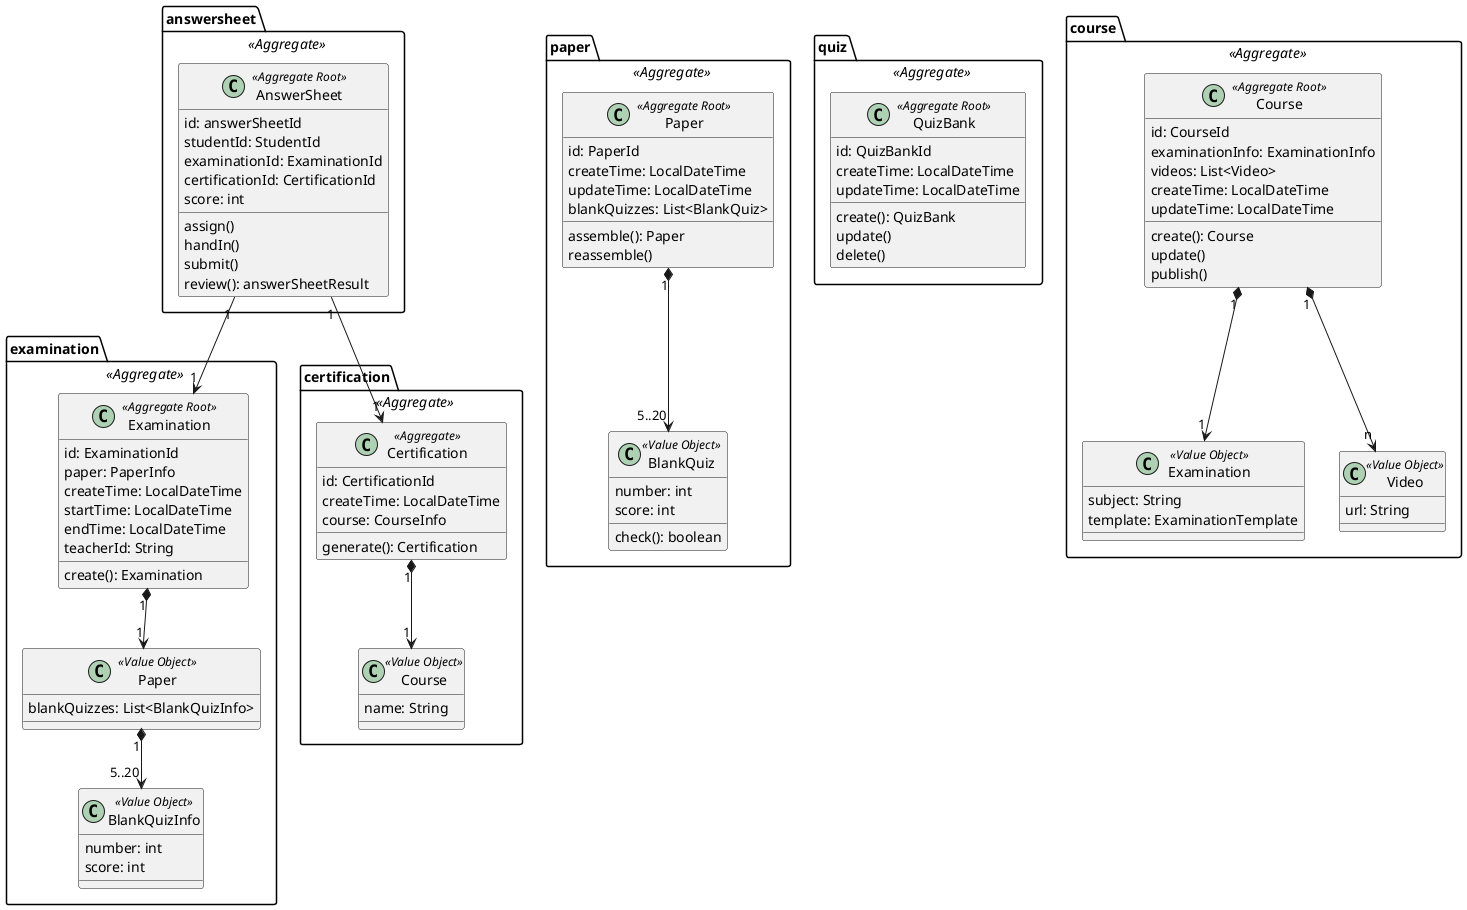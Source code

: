 @startuml
package examination <<Aggregate>> {
    class Examination <<Aggregate Root>> {
        id: ExaminationId
        paper: PaperInfo
        createTime: LocalDateTime
        startTime: LocalDateTime
        endTime: LocalDateTime
        teacherId: String

        create(): Examination
    }

    Examination "1" *--> "1" PaperInfo
    class "Paper" as PaperInfo <<Value Object>> {
        blankQuizzes: List<BlankQuizInfo>
    }

    PaperInfo "1" *--> "5..20" BlankQuizInfo
    class BlankQuizInfo <<Value Object>> {
        number: int
        score: int
    }
}

package paper <<Aggregate>> {
    class Paper <<Aggregate Root>> {
        id: PaperId
        createTime: LocalDateTime
        updateTime: LocalDateTime
        blankQuizzes: List<BlankQuiz>
        assemble(): Paper
        reassemble()
    }

    Paper "1" *--> "5..20" BlankQuiz
    class BlankQuiz <<Value Object>> {
        number: int
        score: int
        check(): boolean
    }
}

package answersheet <<Aggregate>> {
    AnswerSheet "1" --> "1" Examination
    class AnswerSheet <<Aggregate Root>> {
        id: answerSheetId
        studentId: StudentId
        examinationId: ExaminationId
        certificationId: CertificationId
        score: int

        assign()
        handIn()
        submit()
        review(): answerSheetResult
    }
}

package quiz <<Aggregate>> {
    class QuizBank <<Aggregate Root>> {
        id: QuizBankId
        createTime: LocalDateTime
        updateTime: LocalDateTime

        create(): QuizBank
        update()
        delete()
    }
}

package course <<Aggregate>> {
    class Course <<Aggregate Root>> {
        id: CourseId
        examinationInfo: ExaminationInfo
        videos: List<Video>
        createTime: LocalDateTime
        updateTime: LocalDateTime

        create(): Course
        update()
        publish()
    }

    Course "1" *--> "1" ExaminationInfo
    class "Examination" as ExaminationInfo <<Value Object>> {
        subject: String
        template: ExaminationTemplate
    }

    Course "1" *--> "n" Video
    class Video <<Value Object>> {
        url: String
    }
}

package certification <<Aggregate>> {
    AnswerSheet "1" --> "1" Certification
    class Certification <<Aggregate>> {
        id: CertificationId
        createTime: LocalDateTime
        course: CourseInfo

        generate(): Certification
    }

    Certification "1" *--> "1" CourseInfo
    class "Course" as CourseInfo <<Value Object>> {
        name: String
    }
}

@enduml
